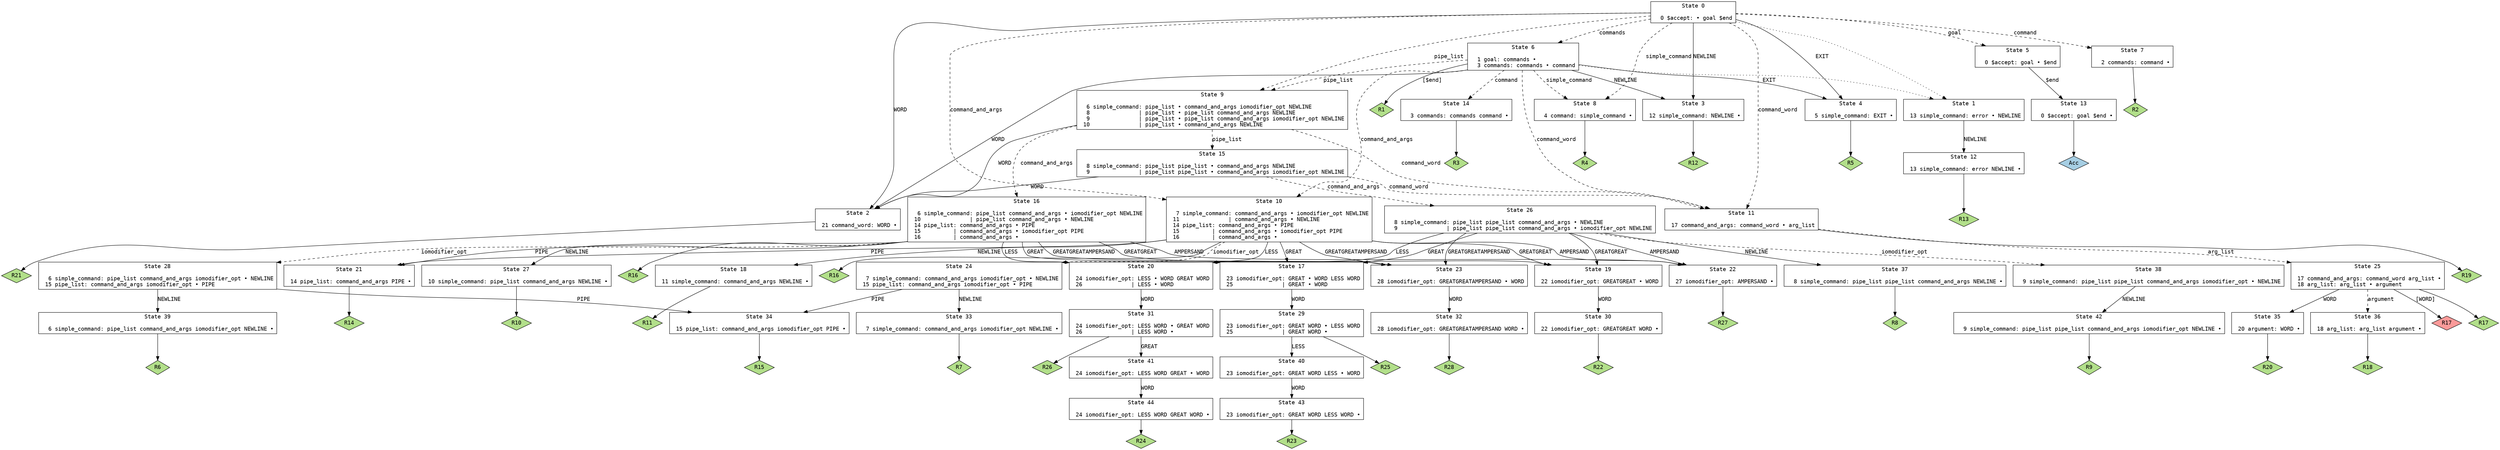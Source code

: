 // Generated by GNU Bison 3.8.2.
// Report bugs to <bug-bison@gnu.org>.
// Home page: <https://www.gnu.org/software/bison/>.

digraph "shell.y"
{
  node [fontname = courier, shape = box, colorscheme = paired6]
  edge [fontname = courier]

  0 [label="State 0\n\l  0 $accept: • goal $end\l"]
  0 -> 1 [style=dotted]
  0 -> 2 [style=solid label="WORD"]
  0 -> 3 [style=solid label="NEWLINE"]
  0 -> 4 [style=solid label="EXIT"]
  0 -> 5 [style=dashed label="goal"]
  0 -> 6 [style=dashed label="commands"]
  0 -> 7 [style=dashed label="command"]
  0 -> 8 [style=dashed label="simple_command"]
  0 -> 9 [style=dashed label="pipe_list"]
  0 -> 10 [style=dashed label="command_and_args"]
  0 -> 11 [style=dashed label="command_word"]
  1 [label="State 1\n\l 13 simple_command: error • NEWLINE\l"]
  1 -> 12 [style=solid label="NEWLINE"]
  2 [label="State 2\n\l 21 command_word: WORD •\l"]
  2 -> "2R21" [style=solid]
 "2R21" [label="R21", fillcolor=3, shape=diamond, style=filled]
  3 [label="State 3\n\l 12 simple_command: NEWLINE •\l"]
  3 -> "3R12" [style=solid]
 "3R12" [label="R12", fillcolor=3, shape=diamond, style=filled]
  4 [label="State 4\n\l  5 simple_command: EXIT •\l"]
  4 -> "4R5" [style=solid]
 "4R5" [label="R5", fillcolor=3, shape=diamond, style=filled]
  5 [label="State 5\n\l  0 $accept: goal • $end\l"]
  5 -> 13 [style=solid label="$end"]
  6 [label="State 6\n\l  1 goal: commands •\l  3 commands: commands • command\l"]
  6 -> 1 [style=dotted]
  6 -> 2 [style=solid label="WORD"]
  6 -> 3 [style=solid label="NEWLINE"]
  6 -> 4 [style=solid label="EXIT"]
  6 -> 14 [style=dashed label="command"]
  6 -> 8 [style=dashed label="simple_command"]
  6 -> 9 [style=dashed label="pipe_list"]
  6 -> 10 [style=dashed label="command_and_args"]
  6 -> 11 [style=dashed label="command_word"]
  6 -> "6R1" [label="[$end]", style=solid]
 "6R1" [label="R1", fillcolor=3, shape=diamond, style=filled]
  7 [label="State 7\n\l  2 commands: command •\l"]
  7 -> "7R2" [style=solid]
 "7R2" [label="R2", fillcolor=3, shape=diamond, style=filled]
  8 [label="State 8\n\l  4 command: simple_command •\l"]
  8 -> "8R4" [style=solid]
 "8R4" [label="R4", fillcolor=3, shape=diamond, style=filled]
  9 [label="State 9\n\l  6 simple_command: pipe_list • command_and_args iomodifier_opt NEWLINE\l  8               | pipe_list • pipe_list command_and_args NEWLINE\l  9               | pipe_list • pipe_list command_and_args iomodifier_opt NEWLINE\l 10               | pipe_list • command_and_args NEWLINE\l"]
  9 -> 2 [style=solid label="WORD"]
  9 -> 15 [style=dashed label="pipe_list"]
  9 -> 16 [style=dashed label="command_and_args"]
  9 -> 11 [style=dashed label="command_word"]
  10 [label="State 10\n\l  7 simple_command: command_and_args • iomodifier_opt NEWLINE\l 11               | command_and_args • NEWLINE\l 14 pipe_list: command_and_args • PIPE\l 15          | command_and_args • iomodifier_opt PIPE\l 16          | command_and_args •\l"]
  10 -> 17 [style=solid label="GREAT"]
  10 -> 18 [style=solid label="NEWLINE"]
  10 -> 19 [style=solid label="GREATGREAT"]
  10 -> 20 [style=solid label="LESS"]
  10 -> 21 [style=solid label="PIPE"]
  10 -> 22 [style=solid label="AMPERSAND"]
  10 -> 23 [style=solid label="GREATGREATAMPERSAND"]
  10 -> 24 [style=dashed label="iomodifier_opt"]
  10 -> "10R16" [style=solid]
 "10R16" [label="R16", fillcolor=3, shape=diamond, style=filled]
  11 [label="State 11\n\l 17 command_and_args: command_word • arg_list\l"]
  11 -> 25 [style=dashed label="arg_list"]
  11 -> "11R19" [style=solid]
 "11R19" [label="R19", fillcolor=3, shape=diamond, style=filled]
  12 [label="State 12\n\l 13 simple_command: error NEWLINE •\l"]
  12 -> "12R13" [style=solid]
 "12R13" [label="R13", fillcolor=3, shape=diamond, style=filled]
  13 [label="State 13\n\l  0 $accept: goal $end •\l"]
  13 -> "13R0" [style=solid]
 "13R0" [label="Acc", fillcolor=1, shape=diamond, style=filled]
  14 [label="State 14\n\l  3 commands: commands command •\l"]
  14 -> "14R3" [style=solid]
 "14R3" [label="R3", fillcolor=3, shape=diamond, style=filled]
  15 [label="State 15\n\l  8 simple_command: pipe_list pipe_list • command_and_args NEWLINE\l  9               | pipe_list pipe_list • command_and_args iomodifier_opt NEWLINE\l"]
  15 -> 2 [style=solid label="WORD"]
  15 -> 26 [style=dashed label="command_and_args"]
  15 -> 11 [style=dashed label="command_word"]
  16 [label="State 16\n\l  6 simple_command: pipe_list command_and_args • iomodifier_opt NEWLINE\l 10               | pipe_list command_and_args • NEWLINE\l 14 pipe_list: command_and_args • PIPE\l 15          | command_and_args • iomodifier_opt PIPE\l 16          | command_and_args •\l"]
  16 -> 17 [style=solid label="GREAT"]
  16 -> 27 [style=solid label="NEWLINE"]
  16 -> 19 [style=solid label="GREATGREAT"]
  16 -> 20 [style=solid label="LESS"]
  16 -> 21 [style=solid label="PIPE"]
  16 -> 22 [style=solid label="AMPERSAND"]
  16 -> 23 [style=solid label="GREATGREATAMPERSAND"]
  16 -> 28 [style=dashed label="iomodifier_opt"]
  16 -> "16R16" [style=solid]
 "16R16" [label="R16", fillcolor=3, shape=diamond, style=filled]
  17 [label="State 17\n\l 23 iomodifier_opt: GREAT • WORD LESS WORD\l 25               | GREAT • WORD\l"]
  17 -> 29 [style=solid label="WORD"]
  18 [label="State 18\n\l 11 simple_command: command_and_args NEWLINE •\l"]
  18 -> "18R11" [style=solid]
 "18R11" [label="R11", fillcolor=3, shape=diamond, style=filled]
  19 [label="State 19\n\l 22 iomodifier_opt: GREATGREAT • WORD\l"]
  19 -> 30 [style=solid label="WORD"]
  20 [label="State 20\n\l 24 iomodifier_opt: LESS • WORD GREAT WORD\l 26               | LESS • WORD\l"]
  20 -> 31 [style=solid label="WORD"]
  21 [label="State 21\n\l 14 pipe_list: command_and_args PIPE •\l"]
  21 -> "21R14" [style=solid]
 "21R14" [label="R14", fillcolor=3, shape=diamond, style=filled]
  22 [label="State 22\n\l 27 iomodifier_opt: AMPERSAND •\l"]
  22 -> "22R27" [style=solid]
 "22R27" [label="R27", fillcolor=3, shape=diamond, style=filled]
  23 [label="State 23\n\l 28 iomodifier_opt: GREATGREATAMPERSAND • WORD\l"]
  23 -> 32 [style=solid label="WORD"]
  24 [label="State 24\n\l  7 simple_command: command_and_args iomodifier_opt • NEWLINE\l 15 pipe_list: command_and_args iomodifier_opt • PIPE\l"]
  24 -> 33 [style=solid label="NEWLINE"]
  24 -> 34 [style=solid label="PIPE"]
  25 [label="State 25\n\l 17 command_and_args: command_word arg_list •\l 18 arg_list: arg_list • argument\l"]
  25 -> 35 [style=solid label="WORD"]
  25 -> 36 [style=dashed label="argument"]
  25 -> "25R17d" [label="[WORD]", style=solid]
 "25R17d" [label="R17", fillcolor=5, shape=diamond, style=filled]
  25 -> "25R17" [style=solid]
 "25R17" [label="R17", fillcolor=3, shape=diamond, style=filled]
  26 [label="State 26\n\l  8 simple_command: pipe_list pipe_list command_and_args • NEWLINE\l  9               | pipe_list pipe_list command_and_args • iomodifier_opt NEWLINE\l"]
  26 -> 17 [style=solid label="GREAT"]
  26 -> 37 [style=solid label="NEWLINE"]
  26 -> 19 [style=solid label="GREATGREAT"]
  26 -> 20 [style=solid label="LESS"]
  26 -> 22 [style=solid label="AMPERSAND"]
  26 -> 23 [style=solid label="GREATGREATAMPERSAND"]
  26 -> 38 [style=dashed label="iomodifier_opt"]
  27 [label="State 27\n\l 10 simple_command: pipe_list command_and_args NEWLINE •\l"]
  27 -> "27R10" [style=solid]
 "27R10" [label="R10", fillcolor=3, shape=diamond, style=filled]
  28 [label="State 28\n\l  6 simple_command: pipe_list command_and_args iomodifier_opt • NEWLINE\l 15 pipe_list: command_and_args iomodifier_opt • PIPE\l"]
  28 -> 39 [style=solid label="NEWLINE"]
  28 -> 34 [style=solid label="PIPE"]
  29 [label="State 29\n\l 23 iomodifier_opt: GREAT WORD • LESS WORD\l 25               | GREAT WORD •\l"]
  29 -> 40 [style=solid label="LESS"]
  29 -> "29R25" [style=solid]
 "29R25" [label="R25", fillcolor=3, shape=diamond, style=filled]
  30 [label="State 30\n\l 22 iomodifier_opt: GREATGREAT WORD •\l"]
  30 -> "30R22" [style=solid]
 "30R22" [label="R22", fillcolor=3, shape=diamond, style=filled]
  31 [label="State 31\n\l 24 iomodifier_opt: LESS WORD • GREAT WORD\l 26               | LESS WORD •\l"]
  31 -> 41 [style=solid label="GREAT"]
  31 -> "31R26" [style=solid]
 "31R26" [label="R26", fillcolor=3, shape=diamond, style=filled]
  32 [label="State 32\n\l 28 iomodifier_opt: GREATGREATAMPERSAND WORD •\l"]
  32 -> "32R28" [style=solid]
 "32R28" [label="R28", fillcolor=3, shape=diamond, style=filled]
  33 [label="State 33\n\l  7 simple_command: command_and_args iomodifier_opt NEWLINE •\l"]
  33 -> "33R7" [style=solid]
 "33R7" [label="R7", fillcolor=3, shape=diamond, style=filled]
  34 [label="State 34\n\l 15 pipe_list: command_and_args iomodifier_opt PIPE •\l"]
  34 -> "34R15" [style=solid]
 "34R15" [label="R15", fillcolor=3, shape=diamond, style=filled]
  35 [label="State 35\n\l 20 argument: WORD •\l"]
  35 -> "35R20" [style=solid]
 "35R20" [label="R20", fillcolor=3, shape=diamond, style=filled]
  36 [label="State 36\n\l 18 arg_list: arg_list argument •\l"]
  36 -> "36R18" [style=solid]
 "36R18" [label="R18", fillcolor=3, shape=diamond, style=filled]
  37 [label="State 37\n\l  8 simple_command: pipe_list pipe_list command_and_args NEWLINE •\l"]
  37 -> "37R8" [style=solid]
 "37R8" [label="R8", fillcolor=3, shape=diamond, style=filled]
  38 [label="State 38\n\l  9 simple_command: pipe_list pipe_list command_and_args iomodifier_opt • NEWLINE\l"]
  38 -> 42 [style=solid label="NEWLINE"]
  39 [label="State 39\n\l  6 simple_command: pipe_list command_and_args iomodifier_opt NEWLINE •\l"]
  39 -> "39R6" [style=solid]
 "39R6" [label="R6", fillcolor=3, shape=diamond, style=filled]
  40 [label="State 40\n\l 23 iomodifier_opt: GREAT WORD LESS • WORD\l"]
  40 -> 43 [style=solid label="WORD"]
  41 [label="State 41\n\l 24 iomodifier_opt: LESS WORD GREAT • WORD\l"]
  41 -> 44 [style=solid label="WORD"]
  42 [label="State 42\n\l  9 simple_command: pipe_list pipe_list command_and_args iomodifier_opt NEWLINE •\l"]
  42 -> "42R9" [style=solid]
 "42R9" [label="R9", fillcolor=3, shape=diamond, style=filled]
  43 [label="State 43\n\l 23 iomodifier_opt: GREAT WORD LESS WORD •\l"]
  43 -> "43R23" [style=solid]
 "43R23" [label="R23", fillcolor=3, shape=diamond, style=filled]
  44 [label="State 44\n\l 24 iomodifier_opt: LESS WORD GREAT WORD •\l"]
  44 -> "44R24" [style=solid]
 "44R24" [label="R24", fillcolor=3, shape=diamond, style=filled]
}
